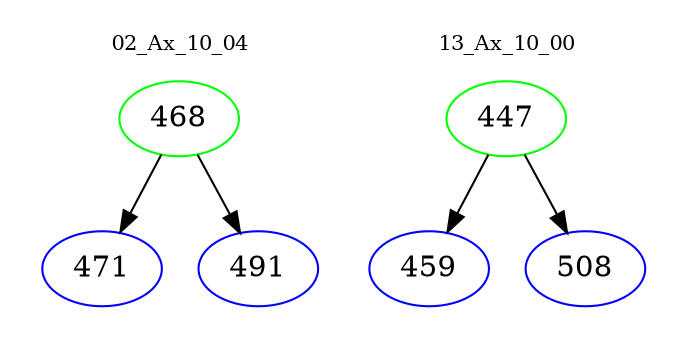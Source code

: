 digraph{
subgraph cluster_0 {
color = white
label = "02_Ax_10_04";
fontsize=10;
T0_468 [label="468", color="green"]
T0_468 -> T0_471 [color="black"]
T0_471 [label="471", color="blue"]
T0_468 -> T0_491 [color="black"]
T0_491 [label="491", color="blue"]
}
subgraph cluster_1 {
color = white
label = "13_Ax_10_00";
fontsize=10;
T1_447 [label="447", color="green"]
T1_447 -> T1_459 [color="black"]
T1_459 [label="459", color="blue"]
T1_447 -> T1_508 [color="black"]
T1_508 [label="508", color="blue"]
}
}
